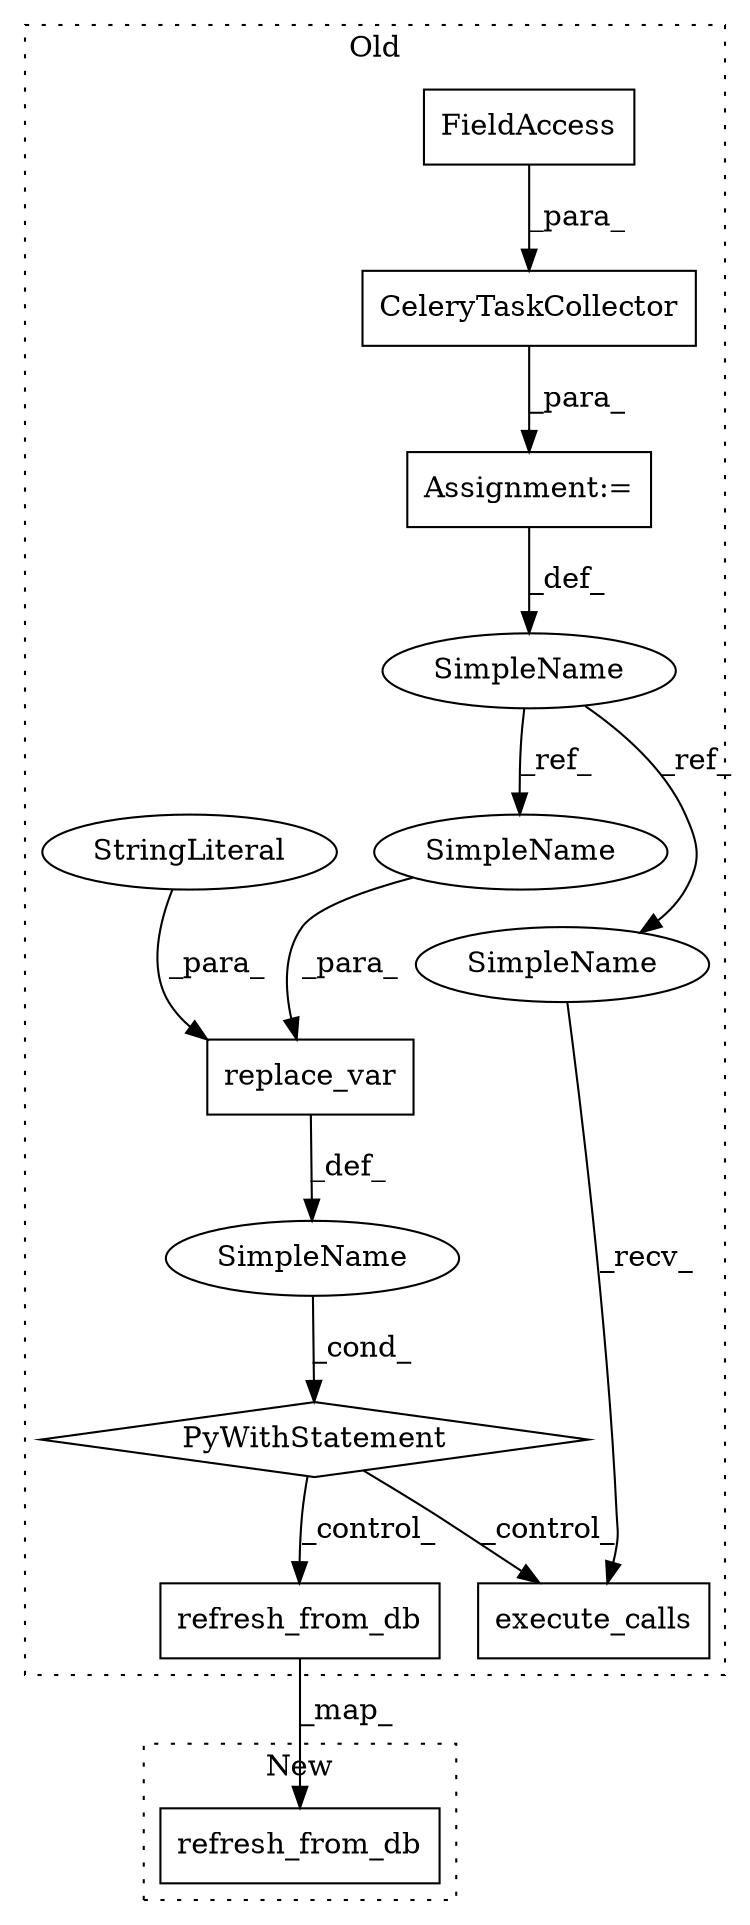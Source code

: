 digraph G {
subgraph cluster0 {
1 [label="refresh_from_db" a="32" s="3764" l="17" shape="box"];
3 [label="SimpleName" a="42" s="" l="" shape="ellipse"];
4 [label="PyWithStatement" a="104" s="3403,3463" l="10,2" shape="diamond"];
5 [label="CeleryTaskCollector" a="32" s="3356,3396" l="20,1" shape="box"];
6 [label="execute_calls" a="32" s="3733" l="15" shape="box"];
7 [label="replace_var" a="32" s="3413,3462" l="12,1" shape="box"];
8 [label="FieldAccess" a="22" s="3376" l="20" shape="box"];
9 [label="SimpleName" a="42" s="3341" l="14" shape="ellipse"];
10 [label="Assignment:=" a="7" s="3355" l="1" shape="box"];
11 [label="StringLiteral" a="45" s="3433" l="14" shape="ellipse"];
12 [label="SimpleName" a="42" s="3448" l="14" shape="ellipse"];
13 [label="SimpleName" a="42" s="3718" l="14" shape="ellipse"];
label = "Old";
style="dotted";
}
subgraph cluster1 {
2 [label="refresh_from_db" a="32" s="3614" l="17" shape="box"];
label = "New";
style="dotted";
}
1 -> 2 [label="_map_"];
3 -> 4 [label="_cond_"];
4 -> 1 [label="_control_"];
4 -> 6 [label="_control_"];
5 -> 10 [label="_para_"];
7 -> 3 [label="_def_"];
8 -> 5 [label="_para_"];
9 -> 13 [label="_ref_"];
9 -> 12 [label="_ref_"];
10 -> 9 [label="_def_"];
11 -> 7 [label="_para_"];
12 -> 7 [label="_para_"];
13 -> 6 [label="_recv_"];
}